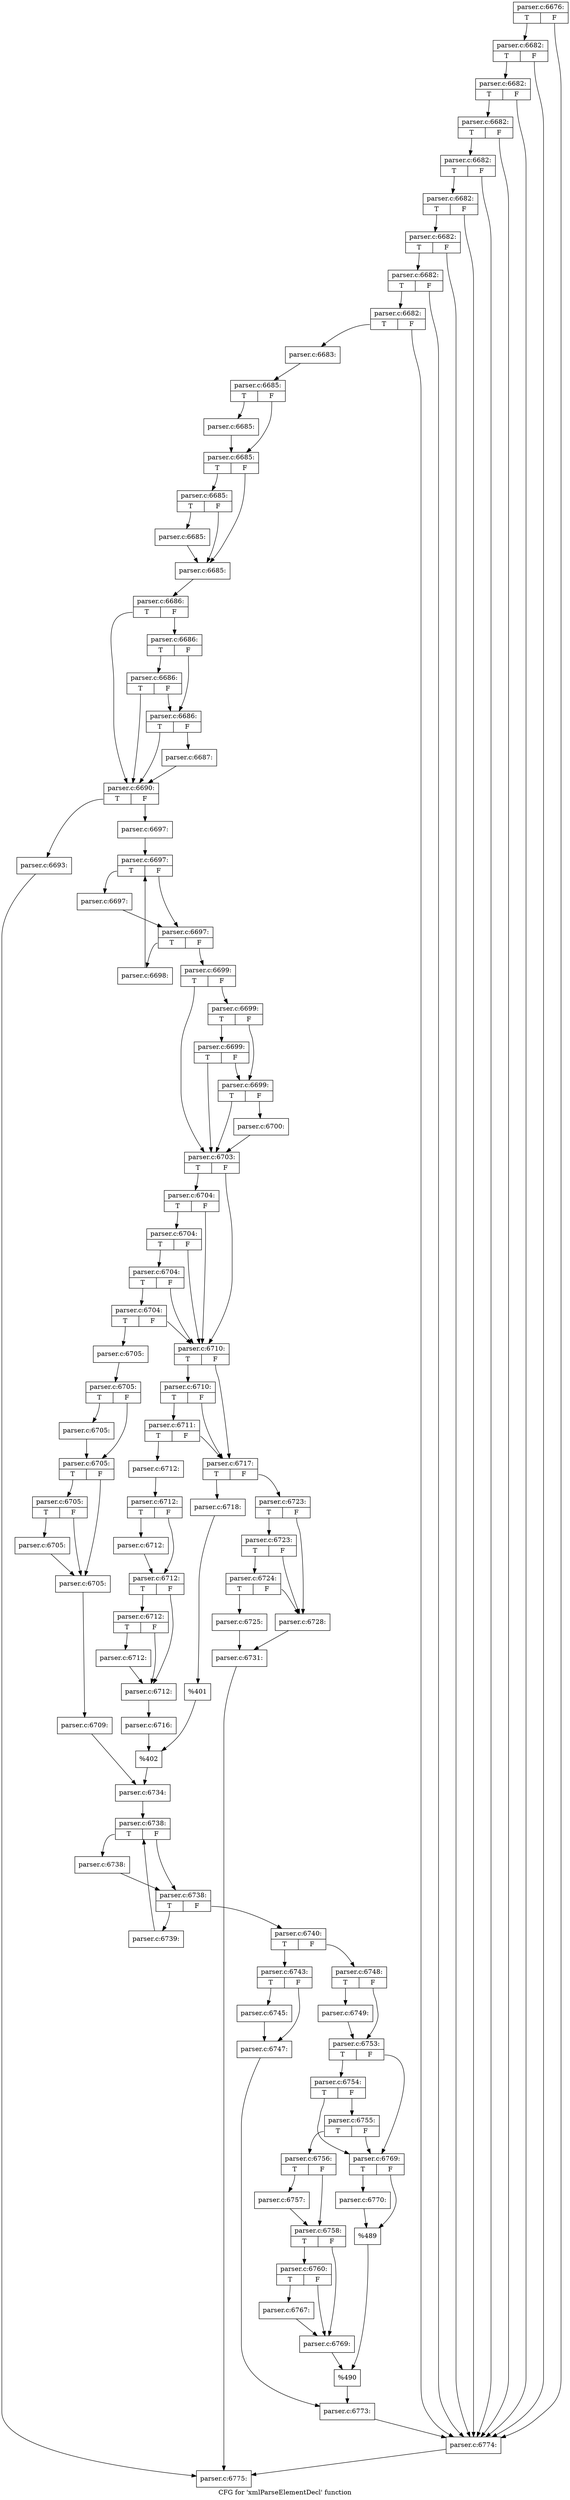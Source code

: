 digraph "CFG for 'xmlParseElementDecl' function" {
	label="CFG for 'xmlParseElementDecl' function";

	Node0x5b39600 [shape=record,label="{parser.c:6676:|{<s0>T|<s1>F}}"];
	Node0x5b39600:s0 -> Node0x5b4a0b0;
	Node0x5b39600:s1 -> Node0x5b49e00;
	Node0x5b4a0b0 [shape=record,label="{parser.c:6682:|{<s0>T|<s1>F}}"];
	Node0x5b4a0b0:s0 -> Node0x5b4a060;
	Node0x5b4a0b0:s1 -> Node0x5b49e00;
	Node0x5b4a060 [shape=record,label="{parser.c:6682:|{<s0>T|<s1>F}}"];
	Node0x5b4a060:s0 -> Node0x5b4a010;
	Node0x5b4a060:s1 -> Node0x5b49e00;
	Node0x5b4a010 [shape=record,label="{parser.c:6682:|{<s0>T|<s1>F}}"];
	Node0x5b4a010:s0 -> Node0x5b49fc0;
	Node0x5b4a010:s1 -> Node0x5b49e00;
	Node0x5b49fc0 [shape=record,label="{parser.c:6682:|{<s0>T|<s1>F}}"];
	Node0x5b49fc0:s0 -> Node0x5b49f70;
	Node0x5b49fc0:s1 -> Node0x5b49e00;
	Node0x5b49f70 [shape=record,label="{parser.c:6682:|{<s0>T|<s1>F}}"];
	Node0x5b49f70:s0 -> Node0x5b49f20;
	Node0x5b49f70:s1 -> Node0x5b49e00;
	Node0x5b49f20 [shape=record,label="{parser.c:6682:|{<s0>T|<s1>F}}"];
	Node0x5b49f20:s0 -> Node0x5b49ed0;
	Node0x5b49f20:s1 -> Node0x5b49e00;
	Node0x5b49ed0 [shape=record,label="{parser.c:6682:|{<s0>T|<s1>F}}"];
	Node0x5b49ed0:s0 -> Node0x5b49e50;
	Node0x5b49ed0:s1 -> Node0x5b49e00;
	Node0x5b49e50 [shape=record,label="{parser.c:6682:|{<s0>T|<s1>F}}"];
	Node0x5b49e50:s0 -> Node0x5b49db0;
	Node0x5b49e50:s1 -> Node0x5b49e00;
	Node0x5b49db0 [shape=record,label="{parser.c:6683:}"];
	Node0x5b49db0 -> Node0x5b4d210;
	Node0x5b4d210 [shape=record,label="{parser.c:6685:|{<s0>T|<s1>F}}"];
	Node0x5b4d210:s0 -> Node0x5b4dce0;
	Node0x5b4d210:s1 -> Node0x5b4dd30;
	Node0x5b4dce0 [shape=record,label="{parser.c:6685:}"];
	Node0x5b4dce0 -> Node0x5b4dd30;
	Node0x5b4dd30 [shape=record,label="{parser.c:6685:|{<s0>T|<s1>F}}"];
	Node0x5b4dd30:s0 -> Node0x5b4e410;
	Node0x5b4dd30:s1 -> Node0x5b4e3c0;
	Node0x5b4e410 [shape=record,label="{parser.c:6685:|{<s0>T|<s1>F}}"];
	Node0x5b4e410:s0 -> Node0x5b4e370;
	Node0x5b4e410:s1 -> Node0x5b4e3c0;
	Node0x5b4e370 [shape=record,label="{parser.c:6685:}"];
	Node0x5b4e370 -> Node0x5b4e3c0;
	Node0x5b4e3c0 [shape=record,label="{parser.c:6685:}"];
	Node0x5b4e3c0 -> Node0x5b4d170;
	Node0x5b4d170 [shape=record,label="{parser.c:6686:|{<s0>T|<s1>F}}"];
	Node0x5b4d170:s0 -> Node0x5b4ee80;
	Node0x5b4d170:s1 -> Node0x5b4ef50;
	Node0x5b4ef50 [shape=record,label="{parser.c:6686:|{<s0>T|<s1>F}}"];
	Node0x5b4ef50:s0 -> Node0x5b4f3d0;
	Node0x5b4ef50:s1 -> Node0x5b4eed0;
	Node0x5b4f3d0 [shape=record,label="{parser.c:6686:|{<s0>T|<s1>F}}"];
	Node0x5b4f3d0:s0 -> Node0x5b4ee80;
	Node0x5b4f3d0:s1 -> Node0x5b4eed0;
	Node0x5b4eed0 [shape=record,label="{parser.c:6686:|{<s0>T|<s1>F}}"];
	Node0x5b4eed0:s0 -> Node0x5b4ee80;
	Node0x5b4eed0:s1 -> Node0x5b4d1c0;
	Node0x5b4d1c0 [shape=record,label="{parser.c:6687:}"];
	Node0x5b4d1c0 -> Node0x5b4ee80;
	Node0x5b4ee80 [shape=record,label="{parser.c:6690:|{<s0>T|<s1>F}}"];
	Node0x5b4ee80:s0 -> Node0x5b50900;
	Node0x5b4ee80:s1 -> Node0x5b50950;
	Node0x5b50900 [shape=record,label="{parser.c:6693:}"];
	Node0x5b50900 -> Node0x580fa40;
	Node0x5b50950 [shape=record,label="{parser.c:6697:}"];
	Node0x5b50950 -> Node0x5b511e0;
	Node0x5b511e0 [shape=record,label="{parser.c:6697:|{<s0>T|<s1>F}}"];
	Node0x5b511e0:s0 -> Node0x5b514d0;
	Node0x5b511e0:s1 -> Node0x5b51480;
	Node0x5b514d0 [shape=record,label="{parser.c:6697:}"];
	Node0x5b514d0 -> Node0x5b51480;
	Node0x5b51480 [shape=record,label="{parser.c:6697:|{<s0>T|<s1>F}}"];
	Node0x5b51480:s0 -> Node0x5b51d20;
	Node0x5b51480:s1 -> Node0x5b51400;
	Node0x5b51d20 [shape=record,label="{parser.c:6698:}"];
	Node0x5b51d20 -> Node0x5b511e0;
	Node0x5b51400 [shape=record,label="{parser.c:6699:|{<s0>T|<s1>F}}"];
	Node0x5b51400:s0 -> Node0x5b52040;
	Node0x5b51400:s1 -> Node0x5b52110;
	Node0x5b52110 [shape=record,label="{parser.c:6699:|{<s0>T|<s1>F}}"];
	Node0x5b52110:s0 -> Node0x5b525f0;
	Node0x5b52110:s1 -> Node0x5b52090;
	Node0x5b525f0 [shape=record,label="{parser.c:6699:|{<s0>T|<s1>F}}"];
	Node0x5b525f0:s0 -> Node0x5b52040;
	Node0x5b525f0:s1 -> Node0x5b52090;
	Node0x5b52090 [shape=record,label="{parser.c:6699:|{<s0>T|<s1>F}}"];
	Node0x5b52090:s0 -> Node0x5b52040;
	Node0x5b52090:s1 -> Node0x5b51ff0;
	Node0x5b51ff0 [shape=record,label="{parser.c:6700:}"];
	Node0x5b51ff0 -> Node0x5b52040;
	Node0x5b52040 [shape=record,label="{parser.c:6703:|{<s0>T|<s1>F}}"];
	Node0x5b52040:s0 -> Node0x5b53b00;
	Node0x5b52040:s1 -> Node0x5b53990;
	Node0x5b53b00 [shape=record,label="{parser.c:6704:|{<s0>T|<s1>F}}"];
	Node0x5b53b00:s0 -> Node0x5b53ab0;
	Node0x5b53b00:s1 -> Node0x5b53990;
	Node0x5b53ab0 [shape=record,label="{parser.c:6704:|{<s0>T|<s1>F}}"];
	Node0x5b53ab0:s0 -> Node0x5b53a60;
	Node0x5b53ab0:s1 -> Node0x5b53990;
	Node0x5b53a60 [shape=record,label="{parser.c:6704:|{<s0>T|<s1>F}}"];
	Node0x5b53a60:s0 -> Node0x5b539e0;
	Node0x5b53a60:s1 -> Node0x5b53990;
	Node0x5b539e0 [shape=record,label="{parser.c:6704:|{<s0>T|<s1>F}}"];
	Node0x5b539e0:s0 -> Node0x5b538f0;
	Node0x5b539e0:s1 -> Node0x5b53990;
	Node0x5b538f0 [shape=record,label="{parser.c:6705:}"];
	Node0x5b538f0 -> Node0x5b554b0;
	Node0x5b554b0 [shape=record,label="{parser.c:6705:|{<s0>T|<s1>F}}"];
	Node0x5b554b0:s0 -> Node0x5b55f20;
	Node0x5b554b0:s1 -> Node0x5b55f70;
	Node0x5b55f20 [shape=record,label="{parser.c:6705:}"];
	Node0x5b55f20 -> Node0x5b55f70;
	Node0x5b55f70 [shape=record,label="{parser.c:6705:|{<s0>T|<s1>F}}"];
	Node0x5b55f70:s0 -> Node0x5b56650;
	Node0x5b55f70:s1 -> Node0x5b56600;
	Node0x5b56650 [shape=record,label="{parser.c:6705:|{<s0>T|<s1>F}}"];
	Node0x5b56650:s0 -> Node0x5b565b0;
	Node0x5b56650:s1 -> Node0x5b56600;
	Node0x5b565b0 [shape=record,label="{parser.c:6705:}"];
	Node0x5b565b0 -> Node0x5b56600;
	Node0x5b56600 [shape=record,label="{parser.c:6705:}"];
	Node0x5b56600 -> Node0x5b55410;
	Node0x5b55410 [shape=record,label="{parser.c:6709:}"];
	Node0x5b55410 -> Node0x5b53940;
	Node0x5b53990 [shape=record,label="{parser.c:6710:|{<s0>T|<s1>F}}"];
	Node0x5b53990:s0 -> Node0x5b57350;
	Node0x5b53990:s1 -> Node0x5b57280;
	Node0x5b57350 [shape=record,label="{parser.c:6710:|{<s0>T|<s1>F}}"];
	Node0x5b57350:s0 -> Node0x5b572d0;
	Node0x5b57350:s1 -> Node0x5b57280;
	Node0x5b572d0 [shape=record,label="{parser.c:6711:|{<s0>T|<s1>F}}"];
	Node0x5b572d0:s0 -> Node0x5b55460;
	Node0x5b572d0:s1 -> Node0x5b57280;
	Node0x5b55460 [shape=record,label="{parser.c:6712:}"];
	Node0x5b55460 -> Node0x5b584d0;
	Node0x5b584d0 [shape=record,label="{parser.c:6712:|{<s0>T|<s1>F}}"];
	Node0x5b584d0:s0 -> Node0x5b58f40;
	Node0x5b584d0:s1 -> Node0x5b58f90;
	Node0x5b58f40 [shape=record,label="{parser.c:6712:}"];
	Node0x5b58f40 -> Node0x5b58f90;
	Node0x5b58f90 [shape=record,label="{parser.c:6712:|{<s0>T|<s1>F}}"];
	Node0x5b58f90:s0 -> Node0x5b59670;
	Node0x5b58f90:s1 -> Node0x5b59620;
	Node0x5b59670 [shape=record,label="{parser.c:6712:|{<s0>T|<s1>F}}"];
	Node0x5b59670:s0 -> Node0x5b595d0;
	Node0x5b59670:s1 -> Node0x5b59620;
	Node0x5b595d0 [shape=record,label="{parser.c:6712:}"];
	Node0x5b595d0 -> Node0x5b59620;
	Node0x5b59620 [shape=record,label="{parser.c:6712:}"];
	Node0x5b59620 -> Node0x5b58430;
	Node0x5b58430 [shape=record,label="{parser.c:6716:}"];
	Node0x5b58430 -> Node0x5b57230;
	Node0x5b57280 [shape=record,label="{parser.c:6717:|{<s0>T|<s1>F}}"];
	Node0x5b57280:s0 -> Node0x5b58480;
	Node0x5b57280:s1 -> Node0x5b5a2a0;
	Node0x5b58480 [shape=record,label="{parser.c:6718:}"];
	Node0x5b58480 -> Node0x5b5a250;
	Node0x5b5a2a0 [shape=record,label="{parser.c:6723:|{<s0>T|<s1>F}}"];
	Node0x5b5a2a0:s0 -> Node0x5b5aeb0;
	Node0x5b5a2a0:s1 -> Node0x5b5ade0;
	Node0x5b5aeb0 [shape=record,label="{parser.c:6723:|{<s0>T|<s1>F}}"];
	Node0x5b5aeb0:s0 -> Node0x5b5ae30;
	Node0x5b5aeb0:s1 -> Node0x5b5ade0;
	Node0x5b5ae30 [shape=record,label="{parser.c:6724:|{<s0>T|<s1>F}}"];
	Node0x5b5ae30:s0 -> Node0x5b5ad40;
	Node0x5b5ae30:s1 -> Node0x5b5ade0;
	Node0x5b5ad40 [shape=record,label="{parser.c:6725:}"];
	Node0x5b5ad40 -> Node0x5b5ad90;
	Node0x5b5ade0 [shape=record,label="{parser.c:6728:}"];
	Node0x5b5ade0 -> Node0x5b5ad90;
	Node0x5b5ad90 [shape=record,label="{parser.c:6731:}"];
	Node0x5b5ad90 -> Node0x580fa40;
	Node0x5b5a250 [shape=record,label="{%401}"];
	Node0x5b5a250 -> Node0x5b57230;
	Node0x5b57230 [shape=record,label="{%402}"];
	Node0x5b57230 -> Node0x5b53940;
	Node0x5b53940 [shape=record,label="{parser.c:6734:}"];
	Node0x5b53940 -> Node0x58087e0;
	Node0x58087e0 [shape=record,label="{parser.c:6738:|{<s0>T|<s1>F}}"];
	Node0x58087e0:s0 -> Node0x5808ad0;
	Node0x58087e0:s1 -> Node0x5808a80;
	Node0x5808ad0 [shape=record,label="{parser.c:6738:}"];
	Node0x5808ad0 -> Node0x5808a80;
	Node0x5808a80 [shape=record,label="{parser.c:6738:|{<s0>T|<s1>F}}"];
	Node0x5808a80:s0 -> Node0x5b5e400;
	Node0x5808a80:s1 -> Node0x5808a00;
	Node0x5b5e400 [shape=record,label="{parser.c:6739:}"];
	Node0x5b5e400 -> Node0x58087e0;
	Node0x5808a00 [shape=record,label="{parser.c:6740:|{<s0>T|<s1>F}}"];
	Node0x5808a00:s0 -> Node0x5b5e7f0;
	Node0x5808a00:s1 -> Node0x5b5e890;
	Node0x5b5e7f0 [shape=record,label="{parser.c:6743:|{<s0>T|<s1>F}}"];
	Node0x5b5e7f0:s0 -> Node0x5b5f090;
	Node0x5b5e7f0:s1 -> Node0x5b5f0e0;
	Node0x5b5f090 [shape=record,label="{parser.c:6745:}"];
	Node0x5b5f090 -> Node0x5b5f0e0;
	Node0x5b5f0e0 [shape=record,label="{parser.c:6747:}"];
	Node0x5b5f0e0 -> Node0x5b5e840;
	Node0x5b5e890 [shape=record,label="{parser.c:6748:|{<s0>T|<s1>F}}"];
	Node0x5b5e890:s0 -> Node0x5b5f980;
	Node0x5b5e890:s1 -> Node0x5b5f9d0;
	Node0x5b5f980 [shape=record,label="{parser.c:6749:}"];
	Node0x5b5f980 -> Node0x5b5f9d0;
	Node0x5b5f9d0 [shape=record,label="{parser.c:6753:|{<s0>T|<s1>F}}"];
	Node0x5b5f9d0:s0 -> Node0x5b605c0;
	Node0x5b5f9d0:s1 -> Node0x5b604f0;
	Node0x5b605c0 [shape=record,label="{parser.c:6754:|{<s0>T|<s1>F}}"];
	Node0x5b605c0:s0 -> Node0x5b604f0;
	Node0x5b605c0:s1 -> Node0x5b60540;
	Node0x5b60540 [shape=record,label="{parser.c:6755:|{<s0>T|<s1>F}}"];
	Node0x5b60540:s0 -> Node0x5b60450;
	Node0x5b60540:s1 -> Node0x5b604f0;
	Node0x5b60450 [shape=record,label="{parser.c:6756:|{<s0>T|<s1>F}}"];
	Node0x5b60450:s0 -> Node0x5b61240;
	Node0x5b60450:s1 -> Node0x5b61290;
	Node0x5b61240 [shape=record,label="{parser.c:6757:}"];
	Node0x5b61240 -> Node0x5b61290;
	Node0x5b61290 [shape=record,label="{parser.c:6758:|{<s0>T|<s1>F}}"];
	Node0x5b61290:s0 -> Node0x5b61fc0;
	Node0x5b61290:s1 -> Node0x5b61f70;
	Node0x5b61fc0 [shape=record,label="{parser.c:6760:|{<s0>T|<s1>F}}"];
	Node0x5b61fc0:s0 -> Node0x5b61f20;
	Node0x5b61fc0:s1 -> Node0x5b61f70;
	Node0x5b61f20 [shape=record,label="{parser.c:6767:}"];
	Node0x5b61f20 -> Node0x5b61f70;
	Node0x5b61f70 [shape=record,label="{parser.c:6769:}"];
	Node0x5b61f70 -> Node0x5b604a0;
	Node0x5b604f0 [shape=record,label="{parser.c:6769:|{<s0>T|<s1>F}}"];
	Node0x5b604f0:s0 -> Node0x5b62b80;
	Node0x5b604f0:s1 -> Node0x5b62bd0;
	Node0x5b62b80 [shape=record,label="{parser.c:6770:}"];
	Node0x5b62b80 -> Node0x5b62bd0;
	Node0x5b62bd0 [shape=record,label="{%489}"];
	Node0x5b62bd0 -> Node0x5b604a0;
	Node0x5b604a0 [shape=record,label="{%490}"];
	Node0x5b604a0 -> Node0x5b5e840;
	Node0x5b5e840 [shape=record,label="{parser.c:6773:}"];
	Node0x5b5e840 -> Node0x5b49e00;
	Node0x5b49e00 [shape=record,label="{parser.c:6774:}"];
	Node0x5b49e00 -> Node0x580fa40;
	Node0x580fa40 [shape=record,label="{parser.c:6775:}"];
}
